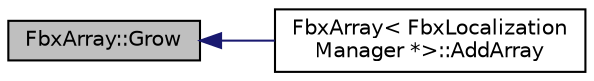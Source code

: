 digraph "FbxArray::Grow"
{
  edge [fontname="Helvetica",fontsize="10",labelfontname="Helvetica",labelfontsize="10"];
  node [fontname="Helvetica",fontsize="10",shape=record];
  rankdir="LR";
  Node77 [label="FbxArray::Grow",height=0.2,width=0.4,color="black", fillcolor="grey75", style="filled", fontcolor="black"];
  Node77 -> Node78 [dir="back",color="midnightblue",fontsize="10",style="solid",fontname="Helvetica"];
  Node78 [label="FbxArray\< FbxLocalization\lManager *\>::AddArray",height=0.2,width=0.4,color="black", fillcolor="white", style="filled",URL="$class_fbx_array.html#a741247b39ad378a6fbdae4377c718461"];
}
